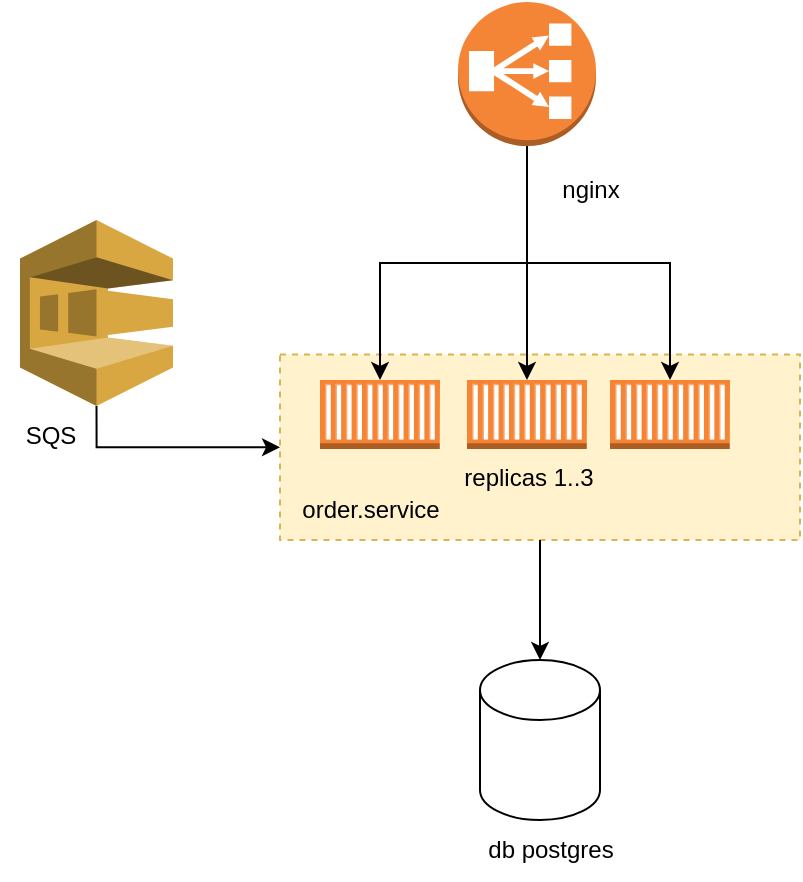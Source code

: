 <mxfile version="24.7.17" pages="2">
  <diagram id="tyU1SCStdtFy7xho1PKu" name="Page-3">
    <mxGraphModel dx="1434" dy="839" grid="1" gridSize="10" guides="1" tooltips="1" connect="1" arrows="1" fold="1" page="1" pageScale="1" pageWidth="850" pageHeight="1100" math="0" shadow="0">
      <root>
        <mxCell id="0" />
        <mxCell id="1" parent="0" />
        <mxCell id="MhKF5yxKslO5BXWT02gR-13" value="" style="rounded=0;whiteSpace=wrap;html=1;dashed=1;fillColor=#fff2cc;strokeColor=#d6b656;" vertex="1" parent="1">
          <mxGeometry x="290" y="317.25" width="260" height="92.75" as="geometry" />
        </mxCell>
        <mxCell id="MhKF5yxKslO5BXWT02gR-1" value="" style="outlineConnect=0;dashed=0;verticalLabelPosition=bottom;verticalAlign=top;align=center;html=1;shape=mxgraph.aws3.ec2_compute_container;fillColor=#F58534;gradientColor=none;" vertex="1" parent="1">
          <mxGeometry x="310" y="330" width="60" height="34.5" as="geometry" />
        </mxCell>
        <mxCell id="MhKF5yxKslO5BXWT02gR-2" value="replicas 1..3" style="outlineConnect=0;dashed=0;verticalLabelPosition=bottom;verticalAlign=top;align=center;html=1;shape=mxgraph.aws3.ec2_compute_container;fillColor=#F58534;gradientColor=none;" vertex="1" parent="1">
          <mxGeometry x="383.5" y="330" width="60" height="34.5" as="geometry" />
        </mxCell>
        <mxCell id="MhKF5yxKslO5BXWT02gR-3" value="" style="outlineConnect=0;dashed=0;verticalLabelPosition=bottom;verticalAlign=top;align=center;html=1;shape=mxgraph.aws3.ec2_compute_container;fillColor=#F58534;gradientColor=none;" vertex="1" parent="1">
          <mxGeometry x="455" y="330" width="60" height="34.5" as="geometry" />
        </mxCell>
        <mxCell id="MhKF5yxKslO5BXWT02gR-5" value="order.service" style="text;html=1;align=center;verticalAlign=middle;resizable=0;points=[];autosize=1;strokeColor=none;fillColor=none;" vertex="1" parent="1">
          <mxGeometry x="290" y="380" width="90" height="30" as="geometry" />
        </mxCell>
        <mxCell id="MhKF5yxKslO5BXWT02gR-8" value="nginx" style="text;html=1;align=center;verticalAlign=middle;resizable=0;points=[];autosize=1;strokeColor=none;fillColor=none;" vertex="1" parent="1">
          <mxGeometry x="420" y="220" width="50" height="30" as="geometry" />
        </mxCell>
        <mxCell id="MhKF5yxKslO5BXWT02gR-9" value="" style="shape=cylinder3;whiteSpace=wrap;html=1;boundedLbl=1;backgroundOutline=1;size=15;" vertex="1" parent="1">
          <mxGeometry x="390" y="470" width="60" height="80" as="geometry" />
        </mxCell>
        <mxCell id="MhKF5yxKslO5BXWT02gR-10" value="db postgres" style="text;html=1;align=center;verticalAlign=middle;resizable=0;points=[];autosize=1;strokeColor=none;fillColor=none;" vertex="1" parent="1">
          <mxGeometry x="380" y="550" width="90" height="30" as="geometry" />
        </mxCell>
        <mxCell id="MhKF5yxKslO5BXWT02gR-14" style="edgeStyle=orthogonalEdgeStyle;rounded=0;orthogonalLoop=1;jettySize=auto;html=1;exitX=0.5;exitY=1;exitDx=0;exitDy=0;entryX=0.5;entryY=0;entryDx=0;entryDy=0;entryPerimeter=0;" edge="1" parent="1" source="MhKF5yxKslO5BXWT02gR-13" target="MhKF5yxKslO5BXWT02gR-9">
          <mxGeometry relative="1" as="geometry" />
        </mxCell>
        <mxCell id="AgUZX6YHiIc9ZfrDF5lf-2" style="edgeStyle=orthogonalEdgeStyle;rounded=0;orthogonalLoop=1;jettySize=auto;html=1;exitX=0.5;exitY=1;exitDx=0;exitDy=0;exitPerimeter=0;" edge="1" parent="1" source="AgUZX6YHiIc9ZfrDF5lf-1" target="MhKF5yxKslO5BXWT02gR-2">
          <mxGeometry relative="1" as="geometry" />
        </mxCell>
        <mxCell id="AgUZX6YHiIc9ZfrDF5lf-4" style="edgeStyle=orthogonalEdgeStyle;rounded=0;orthogonalLoop=1;jettySize=auto;html=1;exitX=0.5;exitY=1;exitDx=0;exitDy=0;exitPerimeter=0;" edge="1" parent="1" source="AgUZX6YHiIc9ZfrDF5lf-1" target="MhKF5yxKslO5BXWT02gR-1">
          <mxGeometry relative="1" as="geometry" />
        </mxCell>
        <mxCell id="AgUZX6YHiIc9ZfrDF5lf-1" value="" style="outlineConnect=0;dashed=0;verticalLabelPosition=bottom;verticalAlign=top;align=center;html=1;shape=mxgraph.aws3.classic_load_balancer;fillColor=#F58536;gradientColor=none;" vertex="1" parent="1">
          <mxGeometry x="379" y="141" width="69" height="72" as="geometry" />
        </mxCell>
        <mxCell id="AgUZX6YHiIc9ZfrDF5lf-3" style="edgeStyle=orthogonalEdgeStyle;rounded=0;orthogonalLoop=1;jettySize=auto;html=1;exitX=0.5;exitY=1;exitDx=0;exitDy=0;exitPerimeter=0;entryX=0.5;entryY=0;entryDx=0;entryDy=0;entryPerimeter=0;" edge="1" parent="1" source="AgUZX6YHiIc9ZfrDF5lf-1" target="MhKF5yxKslO5BXWT02gR-3">
          <mxGeometry relative="1" as="geometry" />
        </mxCell>
        <mxCell id="AgUZX6YHiIc9ZfrDF5lf-7" style="edgeStyle=orthogonalEdgeStyle;rounded=0;orthogonalLoop=1;jettySize=auto;html=1;exitX=0.5;exitY=1;exitDx=0;exitDy=0;exitPerimeter=0;entryX=0;entryY=0.5;entryDx=0;entryDy=0;" edge="1" parent="1" source="AgUZX6YHiIc9ZfrDF5lf-5" target="MhKF5yxKslO5BXWT02gR-13">
          <mxGeometry relative="1" as="geometry" />
        </mxCell>
        <mxCell id="AgUZX6YHiIc9ZfrDF5lf-5" value="" style="outlineConnect=0;dashed=0;verticalLabelPosition=bottom;verticalAlign=top;align=center;html=1;shape=mxgraph.aws3.sqs;fillColor=#D9A741;gradientColor=none;" vertex="1" parent="1">
          <mxGeometry x="160" y="250" width="76.5" height="93" as="geometry" />
        </mxCell>
        <mxCell id="AgUZX6YHiIc9ZfrDF5lf-6" value="SQS" style="text;html=1;align=center;verticalAlign=middle;resizable=0;points=[];autosize=1;strokeColor=none;fillColor=none;" vertex="1" parent="1">
          <mxGeometry x="150" y="343" width="50" height="30" as="geometry" />
        </mxCell>
      </root>
    </mxGraphModel>
  </diagram>
  <diagram id="1fDp9dligdnsJ2sxI1u4" name="Page-2">
    <mxGraphModel dx="1247" dy="730" grid="1" gridSize="10" guides="1" tooltips="1" connect="1" arrows="1" fold="1" page="1" pageScale="1" pageWidth="850" pageHeight="1100" math="0" shadow="0">
      <root>
        <mxCell id="0" />
        <mxCell id="1" parent="0" />
        <mxCell id="uACHBBxAlH-JjrWEnZa4-1" value="user" style="swimlane;whiteSpace=wrap;html=1;" vertex="1" parent="1">
          <mxGeometry x="120" y="80" width="200" height="640" as="geometry" />
        </mxCell>
        <mxCell id="uACHBBxAlH-JjrWEnZa4-5" value="Actor" style="shape=umlActor;verticalLabelPosition=bottom;verticalAlign=top;html=1;outlineConnect=0;" vertex="1" parent="uACHBBxAlH-JjrWEnZa4-1">
          <mxGeometry x="85" y="40" width="30" height="60" as="geometry" />
        </mxCell>
        <mxCell id="uACHBBxAlH-JjrWEnZa4-8" value="POST /orders" style="text;html=1;align=left;verticalAlign=middle;resizable=0;points=[];autosize=1;strokeColor=none;fillColor=none;" vertex="1" parent="uACHBBxAlH-JjrWEnZa4-1">
          <mxGeometry x="120" y="40" width="100" height="30" as="geometry" />
        </mxCell>
        <mxCell id="uACHBBxAlH-JjrWEnZa4-27" value="Actor" style="shape=umlActor;verticalLabelPosition=bottom;verticalAlign=top;html=1;outlineConnect=0;" vertex="1" parent="uACHBBxAlH-JjrWEnZa4-1">
          <mxGeometry x="85" y="480" width="30" height="60" as="geometry" />
        </mxCell>
        <mxCell id="uACHBBxAlH-JjrWEnZa4-30" value="GET /orders" style="text;html=1;align=left;verticalAlign=middle;resizable=0;points=[];autosize=1;strokeColor=none;fillColor=none;" vertex="1" parent="uACHBBxAlH-JjrWEnZa4-1">
          <mxGeometry x="120" y="480" width="90" height="30" as="geometry" />
        </mxCell>
        <mxCell id="uACHBBxAlH-JjrWEnZa4-35" value="Orders" style="text;html=1;align=center;verticalAlign=middle;resizable=0;points=[];autosize=1;strokeColor=none;fillColor=none;" vertex="1" parent="uACHBBxAlH-JjrWEnZa4-1">
          <mxGeometry x="120" y="540" width="60" height="30" as="geometry" />
        </mxCell>
        <mxCell id="uACHBBxAlH-JjrWEnZa4-2" value="order service" style="swimlane;whiteSpace=wrap;html=1;" vertex="1" parent="1">
          <mxGeometry x="320" y="80" width="200" height="640" as="geometry" />
        </mxCell>
        <mxCell id="uACHBBxAlH-JjrWEnZa4-6" value="OrderController" style="rounded=1;whiteSpace=wrap;html=1;fillColor=#e1d5e7;strokeColor=#9673a6;" vertex="1" parent="uACHBBxAlH-JjrWEnZa4-2">
          <mxGeometry x="45" y="40" width="120" height="60" as="geometry" />
        </mxCell>
        <mxCell id="uACHBBxAlH-JjrWEnZa4-11" value="cria msg" style="text;html=1;align=left;verticalAlign=middle;resizable=0;points=[];autosize=1;strokeColor=none;fillColor=none;" vertex="1" parent="uACHBBxAlH-JjrWEnZa4-2">
          <mxGeometry x="165" y="48" width="70" height="30" as="geometry" />
        </mxCell>
        <mxCell id="uACHBBxAlH-JjrWEnZa4-22" style="edgeStyle=orthogonalEdgeStyle;rounded=0;orthogonalLoop=1;jettySize=auto;html=1;exitX=0.5;exitY=1;exitDx=0;exitDy=0;entryX=0.5;entryY=0;entryDx=0;entryDy=0;" edge="1" parent="uACHBBxAlH-JjrWEnZa4-2" source="uACHBBxAlH-JjrWEnZa4-15" target="uACHBBxAlH-JjrWEnZa4-21">
          <mxGeometry relative="1" as="geometry" />
        </mxCell>
        <mxCell id="uACHBBxAlH-JjrWEnZa4-15" value="OrderJob" style="rounded=1;whiteSpace=wrap;html=1;fillColor=#e1d5e7;strokeColor=#9673a6;" vertex="1" parent="uACHBBxAlH-JjrWEnZa4-2">
          <mxGeometry x="40" y="240" width="120" height="60" as="geometry" />
        </mxCell>
        <mxCell id="uACHBBxAlH-JjrWEnZa4-21" value="calcula total" style="rounded=1;whiteSpace=wrap;html=1;fillColor=#e1d5e7;strokeColor=#9673a6;" vertex="1" parent="uACHBBxAlH-JjrWEnZa4-2">
          <mxGeometry x="40" y="350" width="120" height="60" as="geometry" />
        </mxCell>
        <mxCell id="uACHBBxAlH-JjrWEnZa4-28" value="OrderController" style="rounded=1;whiteSpace=wrap;html=1;fillColor=#e1d5e7;strokeColor=#9673a6;" vertex="1" parent="uACHBBxAlH-JjrWEnZa4-2">
          <mxGeometry x="40" y="480" width="120" height="60" as="geometry" />
        </mxCell>
        <mxCell id="uACHBBxAlH-JjrWEnZa4-3" value="sqs" style="swimlane;whiteSpace=wrap;html=1;" vertex="1" parent="1">
          <mxGeometry x="520" y="80" width="200" height="640" as="geometry" />
        </mxCell>
        <mxCell id="uACHBBxAlH-JjrWEnZa4-13" style="edgeStyle=orthogonalEdgeStyle;rounded=0;orthogonalLoop=1;jettySize=auto;html=1;exitX=0.5;exitY=1;exitDx=0;exitDy=0;entryX=0.5;entryY=0;entryDx=0;entryDy=0;" edge="1" parent="uACHBBxAlH-JjrWEnZa4-3" source="uACHBBxAlH-JjrWEnZa4-9" target="uACHBBxAlH-JjrWEnZa4-12">
          <mxGeometry relative="1" as="geometry" />
        </mxCell>
        <mxCell id="uACHBBxAlH-JjrWEnZa4-9" value="sqs fifo" style="rounded=1;whiteSpace=wrap;html=1;fillColor=#fff2cc;strokeColor=#d6b656;" vertex="1" parent="uACHBBxAlH-JjrWEnZa4-3">
          <mxGeometry x="40" y="40" width="120" height="60" as="geometry" />
        </mxCell>
        <mxCell id="uACHBBxAlH-JjrWEnZa4-12" value="" style="ellipse;html=1;shape=endState;fillColor=strokeColor;" vertex="1" parent="uACHBBxAlH-JjrWEnZa4-3">
          <mxGeometry x="85" y="140" width="30" height="30" as="geometry" />
        </mxCell>
        <mxCell id="uACHBBxAlH-JjrWEnZa4-14" value="FIM" style="text;html=1;align=center;verticalAlign=middle;resizable=0;points=[];autosize=1;strokeColor=none;fillColor=none;" vertex="1" parent="uACHBBxAlH-JjrWEnZa4-3">
          <mxGeometry x="80" y="170" width="40" height="30" as="geometry" />
        </mxCell>
        <mxCell id="uACHBBxAlH-JjrWEnZa4-17" value="sqs fifo" style="rounded=1;whiteSpace=wrap;html=1;fillColor=#fff2cc;strokeColor=#d6b656;" vertex="1" parent="uACHBBxAlH-JjrWEnZa4-3">
          <mxGeometry x="40" y="240" width="120" height="60" as="geometry" />
        </mxCell>
        <mxCell id="uACHBBxAlH-JjrWEnZa4-4" value="db" style="swimlane;whiteSpace=wrap;html=1;" vertex="1" parent="1">
          <mxGeometry x="720" y="80" width="200" height="640" as="geometry" />
        </mxCell>
        <mxCell id="uACHBBxAlH-JjrWEnZa4-20" value="postgres" style="shape=cylinder3;whiteSpace=wrap;html=1;boundedLbl=1;backgroundOutline=1;size=15;" vertex="1" parent="uACHBBxAlH-JjrWEnZa4-4">
          <mxGeometry x="70" y="340" width="60" height="80" as="geometry" />
        </mxCell>
        <mxCell id="uACHBBxAlH-JjrWEnZa4-26" value="" style="endArrow=none;dashed=1;html=1;dashPattern=1 3;strokeWidth=2;rounded=0;" edge="1" parent="uACHBBxAlH-JjrWEnZa4-4">
          <mxGeometry width="50" height="50" relative="1" as="geometry">
            <mxPoint x="-600" y="440" as="sourcePoint" />
            <mxPoint x="200" y="440" as="targetPoint" />
          </mxGeometry>
        </mxCell>
        <mxCell id="uACHBBxAlH-JjrWEnZa4-31" value="postgres" style="shape=cylinder3;whiteSpace=wrap;html=1;boundedLbl=1;backgroundOutline=1;size=15;" vertex="1" parent="uACHBBxAlH-JjrWEnZa4-4">
          <mxGeometry x="70" y="470" width="60" height="80" as="geometry" />
        </mxCell>
        <mxCell id="uACHBBxAlH-JjrWEnZa4-7" style="edgeStyle=orthogonalEdgeStyle;rounded=0;orthogonalLoop=1;jettySize=auto;html=1;exitX=0.5;exitY=0.5;exitDx=0;exitDy=0;exitPerimeter=0;" edge="1" parent="1" source="uACHBBxAlH-JjrWEnZa4-5" target="uACHBBxAlH-JjrWEnZa4-6">
          <mxGeometry relative="1" as="geometry" />
        </mxCell>
        <mxCell id="uACHBBxAlH-JjrWEnZa4-10" style="edgeStyle=orthogonalEdgeStyle;rounded=0;orthogonalLoop=1;jettySize=auto;html=1;exitX=1;exitY=0.5;exitDx=0;exitDy=0;entryX=0;entryY=0.5;entryDx=0;entryDy=0;" edge="1" parent="1" source="uACHBBxAlH-JjrWEnZa4-6" target="uACHBBxAlH-JjrWEnZa4-9">
          <mxGeometry relative="1" as="geometry" />
        </mxCell>
        <mxCell id="uACHBBxAlH-JjrWEnZa4-18" style="edgeStyle=orthogonalEdgeStyle;rounded=0;orthogonalLoop=1;jettySize=auto;html=1;exitX=0;exitY=0.5;exitDx=0;exitDy=0;" edge="1" parent="1" source="uACHBBxAlH-JjrWEnZa4-17" target="uACHBBxAlH-JjrWEnZa4-15">
          <mxGeometry relative="1" as="geometry" />
        </mxCell>
        <mxCell id="uACHBBxAlH-JjrWEnZa4-19" value="read msgs&lt;div&gt;long pool&lt;/div&gt;" style="edgeLabel;html=1;align=center;verticalAlign=middle;resizable=0;points=[];" vertex="1" connectable="0" parent="uACHBBxAlH-JjrWEnZa4-18">
          <mxGeometry x="0.254" y="-1" relative="1" as="geometry">
            <mxPoint x="10" y="1" as="offset" />
          </mxGeometry>
        </mxCell>
        <mxCell id="uACHBBxAlH-JjrWEnZa4-23" style="edgeStyle=orthogonalEdgeStyle;rounded=0;orthogonalLoop=1;jettySize=auto;html=1;exitX=1;exitY=0.5;exitDx=0;exitDy=0;entryX=0;entryY=0.5;entryDx=0;entryDy=0;entryPerimeter=0;" edge="1" parent="1" source="uACHBBxAlH-JjrWEnZa4-21" target="uACHBBxAlH-JjrWEnZa4-20">
          <mxGeometry relative="1" as="geometry" />
        </mxCell>
        <mxCell id="uACHBBxAlH-JjrWEnZa4-24" value="INSERT DB" style="edgeLabel;html=1;align=center;verticalAlign=middle;resizable=0;points=[];" vertex="1" connectable="0" parent="uACHBBxAlH-JjrWEnZa4-23">
          <mxGeometry x="-0.29" relative="1" as="geometry">
            <mxPoint as="offset" />
          </mxGeometry>
        </mxCell>
        <mxCell id="uACHBBxAlH-JjrWEnZa4-25" value="" style="endArrow=none;dashed=1;html=1;dashPattern=1 3;strokeWidth=2;rounded=0;" edge="1" parent="1">
          <mxGeometry width="50" height="50" relative="1" as="geometry">
            <mxPoint x="120" y="280" as="sourcePoint" />
            <mxPoint x="920" y="280" as="targetPoint" />
          </mxGeometry>
        </mxCell>
        <mxCell id="uACHBBxAlH-JjrWEnZa4-29" style="edgeStyle=orthogonalEdgeStyle;rounded=0;orthogonalLoop=1;jettySize=auto;html=1;exitX=0.5;exitY=0.5;exitDx=0;exitDy=0;exitPerimeter=0;entryX=0;entryY=0.5;entryDx=0;entryDy=0;" edge="1" parent="1" source="uACHBBxAlH-JjrWEnZa4-27" target="uACHBBxAlH-JjrWEnZa4-28">
          <mxGeometry relative="1" as="geometry" />
        </mxCell>
        <mxCell id="uACHBBxAlH-JjrWEnZa4-32" style="edgeStyle=orthogonalEdgeStyle;rounded=0;orthogonalLoop=1;jettySize=auto;html=1;exitX=1;exitY=0.5;exitDx=0;exitDy=0;entryX=0;entryY=0.5;entryDx=0;entryDy=0;entryPerimeter=0;startArrow=none;startFill=0;" edge="1" parent="1" source="uACHBBxAlH-JjrWEnZa4-28" target="uACHBBxAlH-JjrWEnZa4-31">
          <mxGeometry relative="1" as="geometry" />
        </mxCell>
        <mxCell id="uACHBBxAlH-JjrWEnZa4-33" style="edgeStyle=orthogonalEdgeStyle;rounded=0;orthogonalLoop=1;jettySize=auto;html=1;exitX=0;exitY=0;exitDx=0;exitDy=52.5;exitPerimeter=0;entryX=1;entryY=0.75;entryDx=0;entryDy=0;" edge="1" parent="1" source="uACHBBxAlH-JjrWEnZa4-31" target="uACHBBxAlH-JjrWEnZa4-28">
          <mxGeometry relative="1" as="geometry" />
        </mxCell>
        <mxCell id="uACHBBxAlH-JjrWEnZa4-34" style="edgeStyle=orthogonalEdgeStyle;rounded=0;orthogonalLoop=1;jettySize=auto;html=1;exitX=0;exitY=0.75;exitDx=0;exitDy=0;entryX=1;entryY=1;entryDx=0;entryDy=0;entryPerimeter=0;" edge="1" parent="1" source="uACHBBxAlH-JjrWEnZa4-28" target="uACHBBxAlH-JjrWEnZa4-27">
          <mxGeometry relative="1" as="geometry">
            <Array as="points">
              <mxPoint x="298" y="605" />
              <mxPoint x="298" y="620" />
            </Array>
          </mxGeometry>
        </mxCell>
      </root>
    </mxGraphModel>
  </diagram>
</mxfile>
